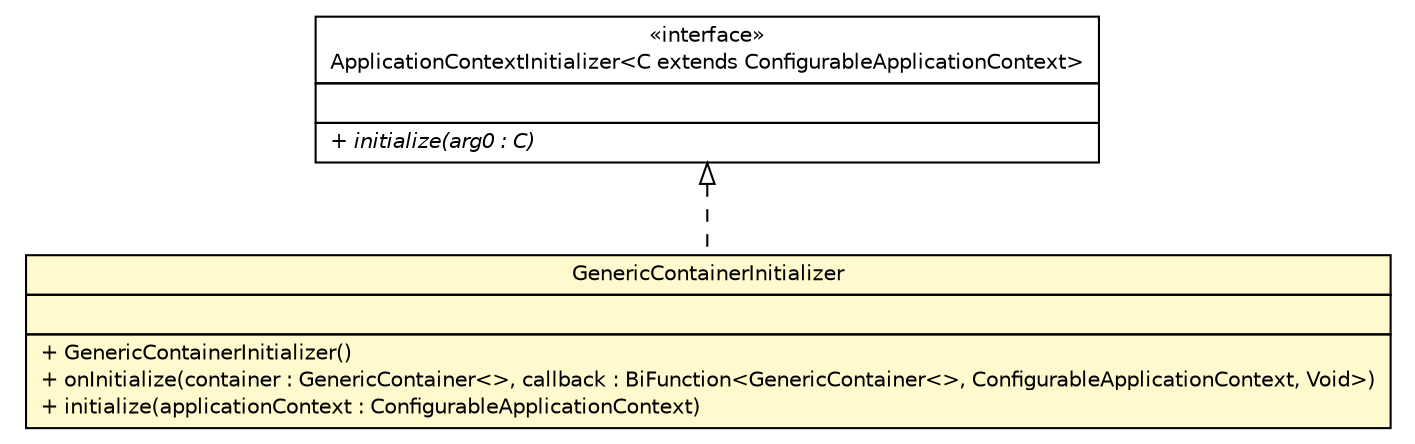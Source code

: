#!/usr/local/bin/dot
#
# Class diagram 
# Generated by UMLGraph version R5_6-24-gf6e263 (http://www.umlgraph.org/)
#

digraph G {
	edge [fontname="Helvetica",fontsize=10,labelfontname="Helvetica",labelfontsize=10];
	node [fontname="Helvetica",fontsize=10,shape=plaintext];
	nodesep=0.25;
	ranksep=0.5;
	// top.infra.test.containers.GenericContainerInitializer
	c16 [label=<<table title="top.infra.test.containers.GenericContainerInitializer" border="0" cellborder="1" cellspacing="0" cellpadding="2" port="p" bgcolor="lemonChiffon" href="./GenericContainerInitializer.html">
		<tr><td><table border="0" cellspacing="0" cellpadding="1">
<tr><td align="center" balign="center"> GenericContainerInitializer </td></tr>
		</table></td></tr>
		<tr><td><table border="0" cellspacing="0" cellpadding="1">
<tr><td align="left" balign="left">  </td></tr>
		</table></td></tr>
		<tr><td><table border="0" cellspacing="0" cellpadding="1">
<tr><td align="left" balign="left"> + GenericContainerInitializer() </td></tr>
<tr><td align="left" balign="left"> + onInitialize(container : GenericContainer&lt;&gt;, callback : BiFunction&lt;GenericContainer&lt;&gt;, ConfigurableApplicationContext, Void&gt;) </td></tr>
<tr><td align="left" balign="left"> + initialize(applicationContext : ConfigurableApplicationContext) </td></tr>
		</table></td></tr>
		</table>>, URL="./GenericContainerInitializer.html", fontname="Helvetica", fontcolor="black", fontsize=10.0];
	//top.infra.test.containers.GenericContainerInitializer implements org.springframework.context.ApplicationContextInitializer<C extends org.springframework.context.ConfigurableApplicationContext>
	c18:p -> c16:p [dir=back,arrowtail=empty,style=dashed];
	// org.springframework.context.ApplicationContextInitializer<C extends org.springframework.context.ConfigurableApplicationContext>
	c18 [label=<<table title="org.springframework.context.ApplicationContextInitializer" border="0" cellborder="1" cellspacing="0" cellpadding="2" port="p" href="http://java.sun.com/j2se/1.4.2/docs/api/org/springframework/context/ApplicationContextInitializer.html">
		<tr><td><table border="0" cellspacing="0" cellpadding="1">
<tr><td align="center" balign="center"> &#171;interface&#187; </td></tr>
<tr><td align="center" balign="center"> ApplicationContextInitializer&lt;C extends ConfigurableApplicationContext&gt; </td></tr>
		</table></td></tr>
		<tr><td><table border="0" cellspacing="0" cellpadding="1">
<tr><td align="left" balign="left">  </td></tr>
		</table></td></tr>
		<tr><td><table border="0" cellspacing="0" cellpadding="1">
<tr><td align="left" balign="left"><font face="Helvetica-Oblique" point-size="10.0"> + initialize(arg0 : C) </font></td></tr>
		</table></td></tr>
		</table>>, URL="http://java.sun.com/j2se/1.4.2/docs/api/org/springframework/context/ApplicationContextInitializer.html", fontname="Helvetica", fontcolor="black", fontsize=10.0];
}

